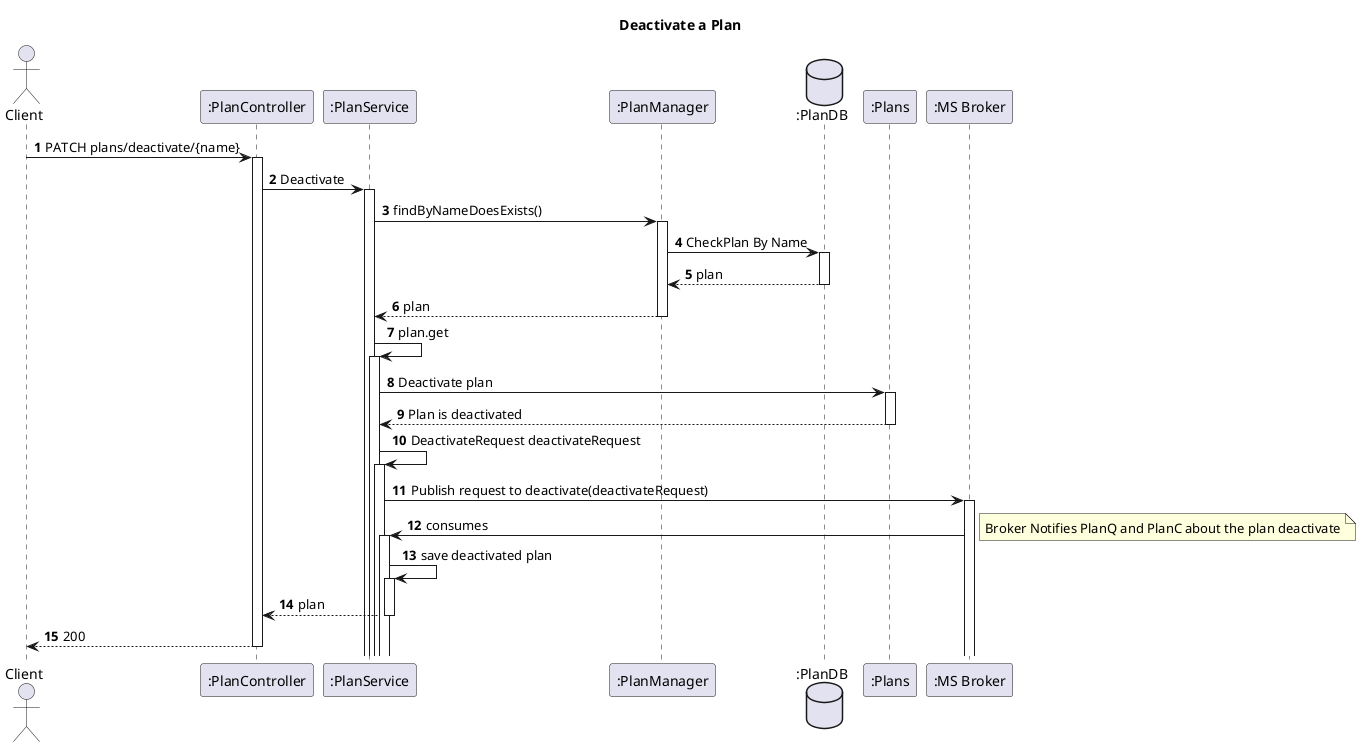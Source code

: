 @startuml
'https://plantuml.com/sequence-diagram
autoactivate on
autonumber
title  Deactivate a Plan

autonumber
actor "Client" as Ac
participant ":PlanController" as PlanController
participant ":PlanService" as PService
participant ":PlanManager" as PManager
database ":PlanDB" as PDB
participant ":Plans" as Plan
participant ":MS Broker" as Broker







Ac->PlanController:PATCH plans/deactivate/{name}
PlanController->PService:Deactivate

PService->PManager:findByNameDoesExists()
PManager->PDB:CheckPlan By Name
PDB-->PManager:plan
PManager-->PService:plan
PService->PService:plan.get
PService->Plan:Deactivate plan
Plan-->PService:Plan is deactivated
PService->PService:DeactivateRequest deactivateRequest
PService->Broker:Publish request to deactivate(deactivateRequest)
Broker->PService:consumes
note right
Broker Notifies PlanQ and PlanC about the plan deactivate
end note
PService->PService:save deactivated plan

PService-->PlanController:plan
PlanController-->Ac:200







@enduml
